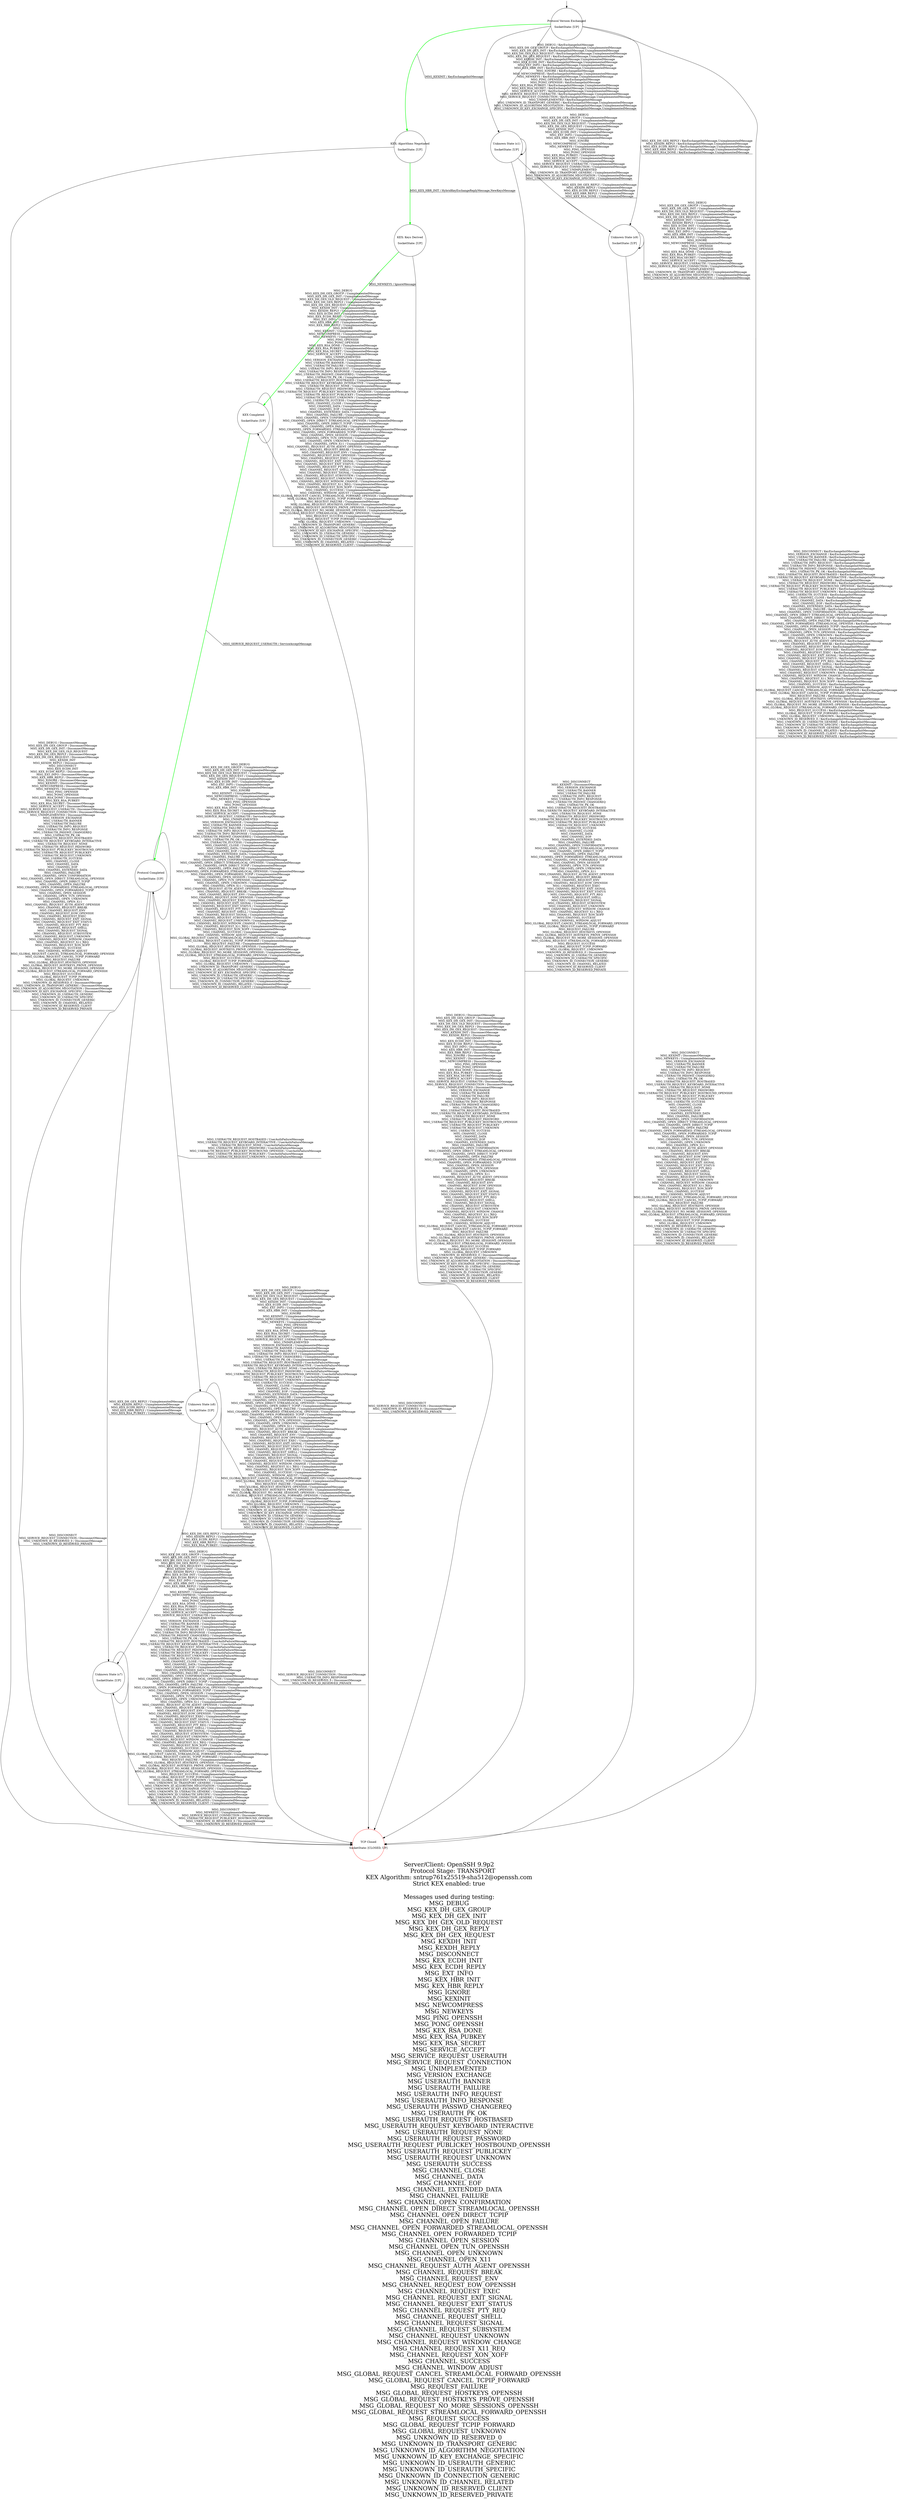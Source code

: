 digraph g {

    labelloc = "b"
    label = "Server/Client: OpenSSH 9.9p2
    Protocol Stage: TRANSPORT
KEX Algorithm: sntrup761x25519-sha512@openssh.com
Strict KEX enabled: true

 Messages used during testing: 
MSG_DEBUG
MSG_KEX_DH_GEX_GROUP
MSG_KEX_DH_GEX_INIT
MSG_KEX_DH_GEX_OLD_REQUEST
MSG_KEX_DH_GEX_REPLY
MSG_KEX_DH_GEX_REQUEST
MSG_KEXDH_INIT
MSG_KEXDH_REPLY
MSG_DISCONNECT
MSG_KEX_ECDH_INIT
MSG_KEX_ECDH_REPLY
MSG_EXT_INFO
MSG_KEX_HBR_INIT
MSG_KEX_HBR_REPLY
MSG_IGNORE
MSG_KEXINIT
MSG_NEWCOMPRESS
MSG_NEWKEYS
MSG_PING_OPENSSH
MSG_PONG_OPENSSH
MSG_KEX_RSA_DONE
MSG_KEX_RSA_PUBKEY
MSG_KEX_RSA_SECRET
MSG_SERVICE_ACCEPT
MSG_SERVICE_REQUEST_USERAUTH
MSG_SERVICE_REQUEST_CONNECTION
MSG_UNIMPLEMENTED
MSG_VERSION_EXCHANGE
MSG_USERAUTH_BANNER
MSG_USERAUTH_FAILURE
MSG_USERAUTH_INFO_REQUEST
MSG_USERAUTH_INFO_RESPONSE
MSG_USERAUTH_PASSWD_CHANGEREQ
MSG_USERAUTH_PK_OK
MSG_USERAUTH_REQUEST_HOSTBASED
MSG_USERAUTH_REQUEST_KEYBOARD_INTERACTIVE
MSG_USERAUTH_REQUEST_NONE
MSG_USERAUTH_REQUEST_PASSWORD
MSG_USERAUTH_REQUEST_PUBLICKEY_HOSTBOUND_OPENSSH
MSG_USERAUTH_REQUEST_PUBLICKEY
MSG_USERAUTH_REQUEST_UNKNOWN
MSG_USERAUTH_SUCCESS
MSG_CHANNEL_CLOSE
MSG_CHANNEL_DATA
MSG_CHANNEL_EOF
MSG_CHANNEL_EXTENDED_DATA
MSG_CHANNEL_FAILURE
MSG_CHANNEL_OPEN_CONFIRMATION
MSG_CHANNEL_OPEN_DIRECT_STREAMLOCAL_OPENSSH
MSG_CHANNEL_OPEN_DIRECT_TCPIP
MSG_CHANNEL_OPEN_FAILURE
MSG_CHANNEL_OPEN_FORWARDED_STREAMLOCAL_OPENSSH
MSG_CHANNEL_OPEN_FORWARDED_TCPIP
MSG_CHANNEL_OPEN_SESSION
MSG_CHANNEL_OPEN_TUN_OPENSSH
MSG_CHANNEL_OPEN_UNKNOWN
MSG_CHANNEL_OPEN_X11
MSG_CHANNEL_REQUEST_AUTH_AGENT_OPENSSH
MSG_CHANNEL_REQUEST_BREAK
MSG_CHANNEL_REQUEST_ENV
MSG_CHANNEL_REQUEST_EOW_OPENSSH
MSG_CHANNEL_REQUEST_EXEC
MSG_CHANNEL_REQUEST_EXIT_SIGNAL
MSG_CHANNEL_REQUEST_EXIT_STATUS
MSG_CHANNEL_REQUEST_PTY_REQ
MSG_CHANNEL_REQUEST_SHELL
MSG_CHANNEL_REQUEST_SIGNAL
MSG_CHANNEL_REQUEST_SUBSYSTEM
MSG_CHANNEL_REQUEST_UNKNOWN
MSG_CHANNEL_REQUEST_WINDOW_CHANGE
MSG_CHANNEL_REQUEST_X11_REQ
MSG_CHANNEL_REQUEST_XON_XOFF
MSG_CHANNEL_SUCCESS
MSG_CHANNEL_WINDOW_ADJUST
MSG_GLOBAL_REQUEST_CANCEL_STREAMLOCAL_FORWARD_OPENSSH
MSG_GLOBAL_REQUEST_CANCEL_TCPIP_FORWARD
MSG_REQUEST_FAILURE
MSG_GLOBAL_REQUEST_HOSTKEYS_OPENSSH
MSG_GLOBAL_REQUEST_HOSTKEYS_PROVE_OPENSSH
MSG_GLOBAL_REQUEST_NO_MORE_SESSIONS_OPENSSH
MSG_GLOBAL_REQUEST_STREAMLOCAL_FORWARD_OPENSSH
MSG_REQUEST_SUCCESS
MSG_GLOBAL_REQUEST_TCPIP_FORWARD
MSG_GLOBAL_REQUEST_UNKNOWN
MSG_UNKNOWN_ID_RESERVED_0
MSG_UNKNOWN_ID_TRANSPORT_GENERIC
MSG_UNKNOWN_ID_ALGORITHM_NEGOTIATION
MSG_UNKNOWN_ID_KEY_EXCHANGE_SPECIFIC
MSG_UNKNOWN_ID_USERAUTH_GENERIC
MSG_UNKNOWN_ID_USERAUTH_SPECIFIC
MSG_UNKNOWN_ID_CONNECTION_GENERIC
MSG_UNKNOWN_ID_CHANNEL_RELATED
MSG_UNKNOWN_ID_RESERVED_CLIENT
MSG_UNKNOWN_ID_RESERVED_PRIVATE
"
    fontsize = 30
    edge[decorate="true"]

	s0 [shape="circle" width="2.3" label="Protocol Version Exchanged

SocketState: [UP]" fixedsize="true" height="2.3"];
	s1 [shape="circle" width="2.3" label="Unknown State (s1)

SocketState: [UP]" fixedsize="true" height="2.3"];
	s2 [shape="circle" width="2.3" label="KEX: Algorithms Negotiated

SocketState: [UP]" fixedsize="true" height="2.3"];
	s3 [shape="circle" color="RED" width="2.3" label="TCP Closed

SocketState: [CLOSED, UP]" fixedsize="true" height="2.3"];
	s4 [shape="circle" width="2.3" label="KEX: Keys Derived

SocketState: [UP]" fixedsize="true" height="2.3"];
	s5 [shape="circle" width="2.3" label="KEX Completed

SocketState: [UP]" fixedsize="true" height="2.3"];
	s6 [shape="circle" width="2.3" label="Protocol Completed

SocketState: [UP]" fixedsize="true" height="2.3"];
	s7 [shape="circle" width="2.3" label="Unknown State (s7)

SocketState: [UP]" fixedsize="true" height="2.3"];
	s8 [shape="circle" width="2.3" label="Unknown State (s8)

SocketState: [UP]" fixedsize="true" height="2.3"];
	s9 [shape="circle" width="2.3" label="Unknown State (s9)

SocketState: [UP]" fixedsize="true" height="2.3"];
	s0 -> s1 [label="MSG_DEBUG / KeyExchangeInitMessage
MSG_KEX_DH_GEX_GROUP / KeyExchangeInitMessage,UnimplementedMessage
MSG_KEX_DH_GEX_INIT / KeyExchangeInitMessage,UnimplementedMessage
MSG_KEX_DH_GEX_OLD_REQUEST / KeyExchangeInitMessage,UnimplementedMessage
MSG_KEX_DH_GEX_REQUEST / KeyExchangeInitMessage,UnimplementedMessage
MSG_KEXDH_INIT / KeyExchangeInitMessage,UnimplementedMessage
MSG_KEX_ECDH_INIT / KeyExchangeInitMessage,UnimplementedMessage
MSG_EXT_INFO / KeyExchangeInitMessage,UnimplementedMessage
MSG_KEX_HBR_INIT / KeyExchangeInitMessage,UnimplementedMessage
MSG_IGNORE / KeyExchangeInitMessage
MSG_NEWCOMPRESS / KeyExchangeInitMessage,UnimplementedMessage
MSG_NEWKEYS / KeyExchangeInitMessage,UnimplementedMessage
MSG_PING_OPENSSH / KeyExchangeInitMessage
MSG_PONG_OPENSSH / KeyExchangeInitMessage
MSG_KEX_RSA_PUBKEY / KeyExchangeInitMessage,UnimplementedMessage
MSG_KEX_RSA_SECRET / KeyExchangeInitMessage,UnimplementedMessage
MSG_SERVICE_ACCEPT / KeyExchangeInitMessage,UnimplementedMessage
MSG_SERVICE_REQUEST_USERAUTH / KeyExchangeInitMessage,UnimplementedMessage
MSG_SERVICE_REQUEST_CONNECTION / KeyExchangeInitMessage,UnimplementedMessage
MSG_UNIMPLEMENTED / KeyExchangeInitMessage
MSG_UNKNOWN_ID_TRANSPORT_GENERIC / KeyExchangeInitMessage,UnimplementedMessage
MSG_UNKNOWN_ID_ALGORITHM_NEGOTIATION / KeyExchangeInitMessage,UnimplementedMessage
MSG_UNKNOWN_ID_KEY_EXCHANGE_SPECIFIC / KeyExchangeInitMessage,UnimplementedMessage"];
	s0 -> s9 [label="MSG_KEX_DH_GEX_REPLY / KeyExchangeInitMessage,UnimplementedMessage
MSG_KEXDH_REPLY / KeyExchangeInitMessage,UnimplementedMessage
MSG_KEX_ECDH_REPLY / KeyExchangeInitMessage,UnimplementedMessage
MSG_KEX_HBR_REPLY / KeyExchangeInitMessage,UnimplementedMessage
MSG_KEX_RSA_DONE / KeyExchangeInitMessage,UnimplementedMessage"];
	s0 -> s3 [label="MSG_DISCONNECT / KeyExchangeInitMessage
MSG_VERSION_EXCHANGE / KeyExchangeInitMessage
MSG_USERAUTH_BANNER / KeyExchangeInitMessage
MSG_USERAUTH_FAILURE / KeyExchangeInitMessage
MSG_USERAUTH_INFO_REQUEST / KeyExchangeInitMessage
MSG_USERAUTH_INFO_RESPONSE / KeyExchangeInitMessage
MSG_USERAUTH_PASSWD_CHANGEREQ / KeyExchangeInitMessage
MSG_USERAUTH_PK_OK / KeyExchangeInitMessage
MSG_USERAUTH_REQUEST_HOSTBASED / KeyExchangeInitMessage
MSG_USERAUTH_REQUEST_KEYBOARD_INTERACTIVE / KeyExchangeInitMessage
MSG_USERAUTH_REQUEST_NONE / KeyExchangeInitMessage
MSG_USERAUTH_REQUEST_PASSWORD / KeyExchangeInitMessage
MSG_USERAUTH_REQUEST_PUBLICKEY_HOSTBOUND_OPENSSH / KeyExchangeInitMessage
MSG_USERAUTH_REQUEST_PUBLICKEY / KeyExchangeInitMessage
MSG_USERAUTH_REQUEST_UNKNOWN / KeyExchangeInitMessage
MSG_USERAUTH_SUCCESS / KeyExchangeInitMessage
MSG_CHANNEL_CLOSE / KeyExchangeInitMessage
MSG_CHANNEL_DATA / KeyExchangeInitMessage
MSG_CHANNEL_EOF / KeyExchangeInitMessage
MSG_CHANNEL_EXTENDED_DATA / KeyExchangeInitMessage
MSG_CHANNEL_FAILURE / KeyExchangeInitMessage
MSG_CHANNEL_OPEN_CONFIRMATION / KeyExchangeInitMessage
MSG_CHANNEL_OPEN_DIRECT_STREAMLOCAL_OPENSSH / KeyExchangeInitMessage
MSG_CHANNEL_OPEN_DIRECT_TCPIP / KeyExchangeInitMessage
MSG_CHANNEL_OPEN_FAILURE / KeyExchangeInitMessage
MSG_CHANNEL_OPEN_FORWARDED_STREAMLOCAL_OPENSSH / KeyExchangeInitMessage
MSG_CHANNEL_OPEN_FORWARDED_TCPIP / KeyExchangeInitMessage
MSG_CHANNEL_OPEN_SESSION / KeyExchangeInitMessage
MSG_CHANNEL_OPEN_TUN_OPENSSH / KeyExchangeInitMessage
MSG_CHANNEL_OPEN_UNKNOWN / KeyExchangeInitMessage
MSG_CHANNEL_OPEN_X11 / KeyExchangeInitMessage
MSG_CHANNEL_REQUEST_AUTH_AGENT_OPENSSH / KeyExchangeInitMessage
MSG_CHANNEL_REQUEST_BREAK / KeyExchangeInitMessage
MSG_CHANNEL_REQUEST_ENV / KeyExchangeInitMessage
MSG_CHANNEL_REQUEST_EOW_OPENSSH / KeyExchangeInitMessage
MSG_CHANNEL_REQUEST_EXEC / KeyExchangeInitMessage
MSG_CHANNEL_REQUEST_EXIT_SIGNAL / KeyExchangeInitMessage
MSG_CHANNEL_REQUEST_EXIT_STATUS / KeyExchangeInitMessage
MSG_CHANNEL_REQUEST_PTY_REQ / KeyExchangeInitMessage
MSG_CHANNEL_REQUEST_SHELL / KeyExchangeInitMessage
MSG_CHANNEL_REQUEST_SIGNAL / KeyExchangeInitMessage
MSG_CHANNEL_REQUEST_SUBSYSTEM / KeyExchangeInitMessage
MSG_CHANNEL_REQUEST_UNKNOWN / KeyExchangeInitMessage
MSG_CHANNEL_REQUEST_WINDOW_CHANGE / KeyExchangeInitMessage
MSG_CHANNEL_REQUEST_X11_REQ / KeyExchangeInitMessage
MSG_CHANNEL_REQUEST_XON_XOFF / KeyExchangeInitMessage
MSG_CHANNEL_SUCCESS / KeyExchangeInitMessage
MSG_CHANNEL_WINDOW_ADJUST / KeyExchangeInitMessage
MSG_GLOBAL_REQUEST_CANCEL_STREAMLOCAL_FORWARD_OPENSSH / KeyExchangeInitMessage
MSG_GLOBAL_REQUEST_CANCEL_TCPIP_FORWARD / KeyExchangeInitMessage
MSG_REQUEST_FAILURE / KeyExchangeInitMessage
MSG_GLOBAL_REQUEST_HOSTKEYS_OPENSSH / KeyExchangeInitMessage
MSG_GLOBAL_REQUEST_HOSTKEYS_PROVE_OPENSSH / KeyExchangeInitMessage
MSG_GLOBAL_REQUEST_NO_MORE_SESSIONS_OPENSSH / KeyExchangeInitMessage
MSG_GLOBAL_REQUEST_STREAMLOCAL_FORWARD_OPENSSH / KeyExchangeInitMessage
MSG_REQUEST_SUCCESS / KeyExchangeInitMessage
MSG_GLOBAL_REQUEST_TCPIP_FORWARD / KeyExchangeInitMessage
MSG_GLOBAL_REQUEST_UNKNOWN / KeyExchangeInitMessage
MSG_UNKNOWN_ID_RESERVED_0 / KeyExchangeInitMessage,DisconnectMessage
MSG_UNKNOWN_ID_USERAUTH_GENERIC / KeyExchangeInitMessage
MSG_UNKNOWN_ID_USERAUTH_SPECIFIC / KeyExchangeInitMessage
MSG_UNKNOWN_ID_CONNECTION_GENERIC / KeyExchangeInitMessage
MSG_UNKNOWN_ID_CHANNEL_RELATED / KeyExchangeInitMessage
MSG_UNKNOWN_ID_RESERVED_CLIENT / KeyExchangeInitMessage
MSG_UNKNOWN_ID_RESERVED_PRIVATE / KeyExchangeInitMessage"];
	s0 -> s2 [color="GREEN" style="bold" label="MSG_KEXINIT / KeyExchangeInitMessage"];
	s1 -> s1 [label="MSG_DEBUG
MSG_KEX_DH_GEX_GROUP / UnimplementedMessage
MSG_KEX_DH_GEX_INIT / UnimplementedMessage
MSG_KEX_DH_GEX_OLD_REQUEST / UnimplementedMessage
MSG_KEX_DH_GEX_REQUEST / UnimplementedMessage
MSG_KEXDH_INIT / UnimplementedMessage
MSG_KEX_ECDH_INIT / UnimplementedMessage
MSG_EXT_INFO / UnimplementedMessage
MSG_KEX_HBR_INIT / UnimplementedMessage
MSG_IGNORE
MSG_NEWCOMPRESS / UnimplementedMessage
MSG_NEWKEYS / UnimplementedMessage
MSG_PING_OPENSSH
MSG_PONG_OPENSSH
MSG_KEX_RSA_PUBKEY / UnimplementedMessage
MSG_KEX_RSA_SECRET / UnimplementedMessage
MSG_SERVICE_ACCEPT / UnimplementedMessage
MSG_SERVICE_REQUEST_USERAUTH / UnimplementedMessage
MSG_SERVICE_REQUEST_CONNECTION / UnimplementedMessage
MSG_UNIMPLEMENTED
MSG_UNKNOWN_ID_TRANSPORT_GENERIC / UnimplementedMessage
MSG_UNKNOWN_ID_ALGORITHM_NEGOTIATION / UnimplementedMessage
MSG_UNKNOWN_ID_KEY_EXCHANGE_SPECIFIC / UnimplementedMessage"];
	s1 -> s9 [label="MSG_KEX_DH_GEX_REPLY / UnimplementedMessage
MSG_KEXDH_REPLY / UnimplementedMessage
MSG_KEX_ECDH_REPLY / UnimplementedMessage
MSG_KEX_HBR_REPLY / UnimplementedMessage
MSG_KEX_RSA_DONE / UnimplementedMessage"];
	s1 -> s3 [label="MSG_DISCONNECT
MSG_KEXINIT / DisconnectMessage
MSG_VERSION_EXCHANGE
MSG_USERAUTH_BANNER
MSG_USERAUTH_FAILURE
MSG_USERAUTH_INFO_REQUEST
MSG_USERAUTH_INFO_RESPONSE
MSG_USERAUTH_PASSWD_CHANGEREQ
MSG_USERAUTH_PK_OK
MSG_USERAUTH_REQUEST_HOSTBASED
MSG_USERAUTH_REQUEST_KEYBOARD_INTERACTIVE
MSG_USERAUTH_REQUEST_NONE
MSG_USERAUTH_REQUEST_PASSWORD
MSG_USERAUTH_REQUEST_PUBLICKEY_HOSTBOUND_OPENSSH
MSG_USERAUTH_REQUEST_PUBLICKEY
MSG_USERAUTH_REQUEST_UNKNOWN
MSG_USERAUTH_SUCCESS
MSG_CHANNEL_CLOSE
MSG_CHANNEL_DATA
MSG_CHANNEL_EOF
MSG_CHANNEL_EXTENDED_DATA
MSG_CHANNEL_FAILURE
MSG_CHANNEL_OPEN_CONFIRMATION
MSG_CHANNEL_OPEN_DIRECT_STREAMLOCAL_OPENSSH
MSG_CHANNEL_OPEN_DIRECT_TCPIP
MSG_CHANNEL_OPEN_FAILURE
MSG_CHANNEL_OPEN_FORWARDED_STREAMLOCAL_OPENSSH
MSG_CHANNEL_OPEN_FORWARDED_TCPIP
MSG_CHANNEL_OPEN_SESSION
MSG_CHANNEL_OPEN_TUN_OPENSSH
MSG_CHANNEL_OPEN_UNKNOWN
MSG_CHANNEL_OPEN_X11
MSG_CHANNEL_REQUEST_AUTH_AGENT_OPENSSH
MSG_CHANNEL_REQUEST_BREAK
MSG_CHANNEL_REQUEST_ENV
MSG_CHANNEL_REQUEST_EOW_OPENSSH
MSG_CHANNEL_REQUEST_EXEC
MSG_CHANNEL_REQUEST_EXIT_SIGNAL
MSG_CHANNEL_REQUEST_EXIT_STATUS
MSG_CHANNEL_REQUEST_PTY_REQ
MSG_CHANNEL_REQUEST_SHELL
MSG_CHANNEL_REQUEST_SIGNAL
MSG_CHANNEL_REQUEST_SUBSYSTEM
MSG_CHANNEL_REQUEST_UNKNOWN
MSG_CHANNEL_REQUEST_WINDOW_CHANGE
MSG_CHANNEL_REQUEST_X11_REQ
MSG_CHANNEL_REQUEST_XON_XOFF
MSG_CHANNEL_SUCCESS
MSG_CHANNEL_WINDOW_ADJUST
MSG_GLOBAL_REQUEST_CANCEL_STREAMLOCAL_FORWARD_OPENSSH
MSG_GLOBAL_REQUEST_CANCEL_TCPIP_FORWARD
MSG_REQUEST_FAILURE
MSG_GLOBAL_REQUEST_HOSTKEYS_OPENSSH
MSG_GLOBAL_REQUEST_HOSTKEYS_PROVE_OPENSSH
MSG_GLOBAL_REQUEST_NO_MORE_SESSIONS_OPENSSH
MSG_GLOBAL_REQUEST_STREAMLOCAL_FORWARD_OPENSSH
MSG_REQUEST_SUCCESS
MSG_GLOBAL_REQUEST_TCPIP_FORWARD
MSG_GLOBAL_REQUEST_UNKNOWN
MSG_UNKNOWN_ID_RESERVED_0 / DisconnectMessage
MSG_UNKNOWN_ID_USERAUTH_GENERIC
MSG_UNKNOWN_ID_USERAUTH_SPECIFIC
MSG_UNKNOWN_ID_CONNECTION_GENERIC
MSG_UNKNOWN_ID_CHANNEL_RELATED
MSG_UNKNOWN_ID_RESERVED_CLIENT
MSG_UNKNOWN_ID_RESERVED_PRIVATE"];
	s2 -> s3 [label="MSG_DEBUG / DisconnectMessage
MSG_KEX_DH_GEX_GROUP / DisconnectMessage
MSG_KEX_DH_GEX_INIT / DisconnectMessage
MSG_KEX_DH_GEX_OLD_REQUEST
MSG_KEX_DH_GEX_REPLY / DisconnectMessage
MSG_KEX_DH_GEX_REQUEST / DisconnectMessage
MSG_KEXDH_INIT
MSG_KEXDH_REPLY / DisconnectMessage
MSG_DISCONNECT
MSG_KEX_ECDH_INIT
MSG_KEX_ECDH_REPLY / DisconnectMessage
MSG_EXT_INFO / DisconnectMessage
MSG_KEX_HBR_REPLY / DisconnectMessage
MSG_IGNORE / DisconnectMessage
MSG_KEXINIT / DisconnectMessage
MSG_NEWCOMPRESS / DisconnectMessage
MSG_NEWKEYS / DisconnectMessage
MSG_PING_OPENSSH
MSG_PONG_OPENSSH
MSG_KEX_RSA_DONE / DisconnectMessage
MSG_KEX_RSA_PUBKEY
MSG_KEX_RSA_SECRET / DisconnectMessage
MSG_SERVICE_ACCEPT / DisconnectMessage
MSG_SERVICE_REQUEST_USERAUTH / DisconnectMessage
MSG_SERVICE_REQUEST_CONNECTION / DisconnectMessage
MSG_UNIMPLEMENTED / DisconnectMessage
MSG_VERSION_EXCHANGE
MSG_USERAUTH_BANNER
MSG_USERAUTH_FAILURE
MSG_USERAUTH_INFO_REQUEST
MSG_USERAUTH_INFO_RESPONSE
MSG_USERAUTH_PASSWD_CHANGEREQ
MSG_USERAUTH_PK_OK
MSG_USERAUTH_REQUEST_HOSTBASED
MSG_USERAUTH_REQUEST_KEYBOARD_INTERACTIVE
MSG_USERAUTH_REQUEST_NONE
MSG_USERAUTH_REQUEST_PASSWORD
MSG_USERAUTH_REQUEST_PUBLICKEY_HOSTBOUND_OPENSSH
MSG_USERAUTH_REQUEST_PUBLICKEY
MSG_USERAUTH_REQUEST_UNKNOWN
MSG_USERAUTH_SUCCESS
MSG_CHANNEL_CLOSE
MSG_CHANNEL_DATA
MSG_CHANNEL_EOF
MSG_CHANNEL_EXTENDED_DATA
MSG_CHANNEL_FAILURE
MSG_CHANNEL_OPEN_CONFIRMATION
MSG_CHANNEL_OPEN_DIRECT_STREAMLOCAL_OPENSSH
MSG_CHANNEL_OPEN_DIRECT_TCPIP
MSG_CHANNEL_OPEN_FAILURE
MSG_CHANNEL_OPEN_FORWARDED_STREAMLOCAL_OPENSSH
MSG_CHANNEL_OPEN_FORWARDED_TCPIP
MSG_CHANNEL_OPEN_SESSION
MSG_CHANNEL_OPEN_TUN_OPENSSH
MSG_CHANNEL_OPEN_UNKNOWN
MSG_CHANNEL_OPEN_X11
MSG_CHANNEL_REQUEST_AUTH_AGENT_OPENSSH
MSG_CHANNEL_REQUEST_BREAK
MSG_CHANNEL_REQUEST_ENV
MSG_CHANNEL_REQUEST_EOW_OPENSSH
MSG_CHANNEL_REQUEST_EXEC
MSG_CHANNEL_REQUEST_EXIT_SIGNAL
MSG_CHANNEL_REQUEST_EXIT_STATUS
MSG_CHANNEL_REQUEST_PTY_REQ
MSG_CHANNEL_REQUEST_SHELL
MSG_CHANNEL_REQUEST_SIGNAL
MSG_CHANNEL_REQUEST_SUBSYSTEM
MSG_CHANNEL_REQUEST_UNKNOWN
MSG_CHANNEL_REQUEST_WINDOW_CHANGE
MSG_CHANNEL_REQUEST_X11_REQ
MSG_CHANNEL_REQUEST_XON_XOFF
MSG_CHANNEL_SUCCESS
MSG_CHANNEL_WINDOW_ADJUST
MSG_GLOBAL_REQUEST_CANCEL_STREAMLOCAL_FORWARD_OPENSSH
MSG_GLOBAL_REQUEST_CANCEL_TCPIP_FORWARD
MSG_REQUEST_FAILURE
MSG_GLOBAL_REQUEST_HOSTKEYS_OPENSSH
MSG_GLOBAL_REQUEST_HOSTKEYS_PROVE_OPENSSH
MSG_GLOBAL_REQUEST_NO_MORE_SESSIONS_OPENSSH
MSG_GLOBAL_REQUEST_STREAMLOCAL_FORWARD_OPENSSH
MSG_REQUEST_SUCCESS
MSG_GLOBAL_REQUEST_TCPIP_FORWARD
MSG_GLOBAL_REQUEST_UNKNOWN
MSG_UNKNOWN_ID_RESERVED_0 / DisconnectMessage
MSG_UNKNOWN_ID_TRANSPORT_GENERIC / DisconnectMessage
MSG_UNKNOWN_ID_ALGORITHM_NEGOTIATION / DisconnectMessage
MSG_UNKNOWN_ID_KEY_EXCHANGE_SPECIFIC / DisconnectMessage
MSG_UNKNOWN_ID_USERAUTH_GENERIC
MSG_UNKNOWN_ID_USERAUTH_SPECIFIC
MSG_UNKNOWN_ID_CONNECTION_GENERIC
MSG_UNKNOWN_ID_CHANNEL_RELATED
MSG_UNKNOWN_ID_RESERVED_CLIENT
MSG_UNKNOWN_ID_RESERVED_PRIVATE"];
	s2 -> s4 [color="GREEN" style="bold" label="MSG_KEX_HBR_INIT / HybridKeyExchangeReplyMessage,NewKeysMessage"];
	s4 -> s3 [label="MSG_DEBUG / DisconnectMessage
MSG_KEX_DH_GEX_GROUP / DisconnectMessage
MSG_KEX_DH_GEX_INIT / DisconnectMessage
MSG_KEX_DH_GEX_OLD_REQUEST / DisconnectMessage
MSG_KEX_DH_GEX_REPLY / DisconnectMessage
MSG_KEX_DH_GEX_REQUEST / DisconnectMessage
MSG_KEXDH_INIT / DisconnectMessage
MSG_KEXDH_REPLY / DisconnectMessage
MSG_DISCONNECT
MSG_KEX_ECDH_INIT / DisconnectMessage
MSG_KEX_ECDH_REPLY / DisconnectMessage
MSG_EXT_INFO / DisconnectMessage
MSG_KEX_HBR_INIT / DisconnectMessage
MSG_KEX_HBR_REPLY / DisconnectMessage
MSG_IGNORE / DisconnectMessage
MSG_KEXINIT / DisconnectMessage
MSG_NEWCOMPRESS / DisconnectMessage
MSG_PING_OPENSSH
MSG_PONG_OPENSSH
MSG_KEX_RSA_DONE / DisconnectMessage
MSG_KEX_RSA_PUBKEY / DisconnectMessage
MSG_KEX_RSA_SECRET / DisconnectMessage
MSG_SERVICE_ACCEPT / DisconnectMessage
MSG_SERVICE_REQUEST_USERAUTH / DisconnectMessage
MSG_SERVICE_REQUEST_CONNECTION / DisconnectMessage
MSG_UNIMPLEMENTED / DisconnectMessage
MSG_VERSION_EXCHANGE
MSG_USERAUTH_BANNER
MSG_USERAUTH_FAILURE
MSG_USERAUTH_INFO_REQUEST
MSG_USERAUTH_INFO_RESPONSE
MSG_USERAUTH_PASSWD_CHANGEREQ
MSG_USERAUTH_PK_OK
MSG_USERAUTH_REQUEST_HOSTBASED
MSG_USERAUTH_REQUEST_KEYBOARD_INTERACTIVE
MSG_USERAUTH_REQUEST_NONE
MSG_USERAUTH_REQUEST_PASSWORD
MSG_USERAUTH_REQUEST_PUBLICKEY_HOSTBOUND_OPENSSH
MSG_USERAUTH_REQUEST_PUBLICKEY
MSG_USERAUTH_REQUEST_UNKNOWN
MSG_USERAUTH_SUCCESS
MSG_CHANNEL_CLOSE
MSG_CHANNEL_DATA
MSG_CHANNEL_EOF
MSG_CHANNEL_EXTENDED_DATA
MSG_CHANNEL_FAILURE
MSG_CHANNEL_OPEN_CONFIRMATION
MSG_CHANNEL_OPEN_DIRECT_STREAMLOCAL_OPENSSH
MSG_CHANNEL_OPEN_DIRECT_TCPIP
MSG_CHANNEL_OPEN_FAILURE
MSG_CHANNEL_OPEN_FORWARDED_STREAMLOCAL_OPENSSH
MSG_CHANNEL_OPEN_FORWARDED_TCPIP
MSG_CHANNEL_OPEN_SESSION
MSG_CHANNEL_OPEN_TUN_OPENSSH
MSG_CHANNEL_OPEN_UNKNOWN
MSG_CHANNEL_OPEN_X11
MSG_CHANNEL_REQUEST_AUTH_AGENT_OPENSSH
MSG_CHANNEL_REQUEST_BREAK
MSG_CHANNEL_REQUEST_ENV
MSG_CHANNEL_REQUEST_EOW_OPENSSH
MSG_CHANNEL_REQUEST_EXEC
MSG_CHANNEL_REQUEST_EXIT_SIGNAL
MSG_CHANNEL_REQUEST_EXIT_STATUS
MSG_CHANNEL_REQUEST_PTY_REQ
MSG_CHANNEL_REQUEST_SHELL
MSG_CHANNEL_REQUEST_SIGNAL
MSG_CHANNEL_REQUEST_SUBSYSTEM
MSG_CHANNEL_REQUEST_UNKNOWN
MSG_CHANNEL_REQUEST_WINDOW_CHANGE
MSG_CHANNEL_REQUEST_X11_REQ
MSG_CHANNEL_REQUEST_XON_XOFF
MSG_CHANNEL_SUCCESS
MSG_CHANNEL_WINDOW_ADJUST
MSG_GLOBAL_REQUEST_CANCEL_STREAMLOCAL_FORWARD_OPENSSH
MSG_GLOBAL_REQUEST_CANCEL_TCPIP_FORWARD
MSG_REQUEST_FAILURE
MSG_GLOBAL_REQUEST_HOSTKEYS_OPENSSH
MSG_GLOBAL_REQUEST_HOSTKEYS_PROVE_OPENSSH
MSG_GLOBAL_REQUEST_NO_MORE_SESSIONS_OPENSSH
MSG_GLOBAL_REQUEST_STREAMLOCAL_FORWARD_OPENSSH
MSG_REQUEST_SUCCESS
MSG_GLOBAL_REQUEST_TCPIP_FORWARD
MSG_GLOBAL_REQUEST_UNKNOWN
MSG_UNKNOWN_ID_RESERVED_0 / DisconnectMessage
MSG_UNKNOWN_ID_TRANSPORT_GENERIC / DisconnectMessage
MSG_UNKNOWN_ID_ALGORITHM_NEGOTIATION / DisconnectMessage
MSG_UNKNOWN_ID_KEY_EXCHANGE_SPECIFIC / DisconnectMessage
MSG_UNKNOWN_ID_USERAUTH_GENERIC
MSG_UNKNOWN_ID_USERAUTH_SPECIFIC
MSG_UNKNOWN_ID_CONNECTION_GENERIC
MSG_UNKNOWN_ID_CHANNEL_RELATED
MSG_UNKNOWN_ID_RESERVED_CLIENT
MSG_UNKNOWN_ID_RESERVED_PRIVATE"];
	s4 -> s5 [color="GREEN" style="bold" label="MSG_NEWKEYS / IgnoreMessage"];
	s5 -> s5 [label="MSG_DEBUG
MSG_KEX_DH_GEX_GROUP / UnimplementedMessage
MSG_KEX_DH_GEX_INIT / UnimplementedMessage
MSG_KEX_DH_GEX_OLD_REQUEST / UnimplementedMessage
MSG_KEX_DH_GEX_REPLY / UnimplementedMessage
MSG_KEX_DH_GEX_REQUEST / UnimplementedMessage
MSG_KEXDH_INIT / UnimplementedMessage
MSG_KEXDH_REPLY / UnimplementedMessage
MSG_KEX_ECDH_INIT / UnimplementedMessage
MSG_KEX_ECDH_REPLY / UnimplementedMessage
MSG_EXT_INFO / UnimplementedMessage
MSG_KEX_HBR_INIT / UnimplementedMessage
MSG_KEX_HBR_REPLY / UnimplementedMessage
MSG_IGNORE
MSG_KEXINIT / UnimplementedMessage
MSG_NEWCOMPRESS / UnimplementedMessage
MSG_NEWKEYS / UnimplementedMessage
MSG_PING_OPENSSH
MSG_PONG_OPENSSH
MSG_KEX_RSA_DONE / UnimplementedMessage
MSG_KEX_RSA_PUBKEY / UnimplementedMessage
MSG_KEX_RSA_SECRET / UnimplementedMessage
MSG_SERVICE_ACCEPT / UnimplementedMessage
MSG_UNIMPLEMENTED
MSG_VERSION_EXCHANGE / UnimplementedMessage
MSG_USERAUTH_BANNER / UnimplementedMessage
MSG_USERAUTH_FAILURE / UnimplementedMessage
MSG_USERAUTH_INFO_REQUEST / UnimplementedMessage
MSG_USERAUTH_INFO_RESPONSE / UnimplementedMessage
MSG_USERAUTH_PASSWD_CHANGEREQ / UnimplementedMessage
MSG_USERAUTH_PK_OK / UnimplementedMessage
MSG_USERAUTH_REQUEST_HOSTBASED / UnimplementedMessage
MSG_USERAUTH_REQUEST_KEYBOARD_INTERACTIVE / UnimplementedMessage
MSG_USERAUTH_REQUEST_NONE / UnimplementedMessage
MSG_USERAUTH_REQUEST_PASSWORD / UnimplementedMessage
MSG_USERAUTH_REQUEST_PUBLICKEY_HOSTBOUND_OPENSSH / UnimplementedMessage
MSG_USERAUTH_REQUEST_PUBLICKEY / UnimplementedMessage
MSG_USERAUTH_REQUEST_UNKNOWN / UnimplementedMessage
MSG_USERAUTH_SUCCESS / UnimplementedMessage
MSG_CHANNEL_CLOSE / UnimplementedMessage
MSG_CHANNEL_DATA / UnimplementedMessage
MSG_CHANNEL_EOF / UnimplementedMessage
MSG_CHANNEL_EXTENDED_DATA / UnimplementedMessage
MSG_CHANNEL_FAILURE / UnimplementedMessage
MSG_CHANNEL_OPEN_CONFIRMATION / UnimplementedMessage
MSG_CHANNEL_OPEN_DIRECT_STREAMLOCAL_OPENSSH / UnimplementedMessage
MSG_CHANNEL_OPEN_DIRECT_TCPIP / UnimplementedMessage
MSG_CHANNEL_OPEN_FAILURE / UnimplementedMessage
MSG_CHANNEL_OPEN_FORWARDED_STREAMLOCAL_OPENSSH / UnimplementedMessage
MSG_CHANNEL_OPEN_FORWARDED_TCPIP / UnimplementedMessage
MSG_CHANNEL_OPEN_SESSION / UnimplementedMessage
MSG_CHANNEL_OPEN_TUN_OPENSSH / UnimplementedMessage
MSG_CHANNEL_OPEN_UNKNOWN / UnimplementedMessage
MSG_CHANNEL_OPEN_X11 / UnimplementedMessage
MSG_CHANNEL_REQUEST_AUTH_AGENT_OPENSSH / UnimplementedMessage
MSG_CHANNEL_REQUEST_BREAK / UnimplementedMessage
MSG_CHANNEL_REQUEST_ENV / UnimplementedMessage
MSG_CHANNEL_REQUEST_EOW_OPENSSH / UnimplementedMessage
MSG_CHANNEL_REQUEST_EXEC / UnimplementedMessage
MSG_CHANNEL_REQUEST_EXIT_SIGNAL / UnimplementedMessage
MSG_CHANNEL_REQUEST_EXIT_STATUS / UnimplementedMessage
MSG_CHANNEL_REQUEST_PTY_REQ / UnimplementedMessage
MSG_CHANNEL_REQUEST_SHELL / UnimplementedMessage
MSG_CHANNEL_REQUEST_SIGNAL / UnimplementedMessage
MSG_CHANNEL_REQUEST_SUBSYSTEM / UnimplementedMessage
MSG_CHANNEL_REQUEST_UNKNOWN / UnimplementedMessage
MSG_CHANNEL_REQUEST_WINDOW_CHANGE / UnimplementedMessage
MSG_CHANNEL_REQUEST_X11_REQ / UnimplementedMessage
MSG_CHANNEL_REQUEST_XON_XOFF / UnimplementedMessage
MSG_CHANNEL_SUCCESS / UnimplementedMessage
MSG_CHANNEL_WINDOW_ADJUST / UnimplementedMessage
MSG_GLOBAL_REQUEST_CANCEL_STREAMLOCAL_FORWARD_OPENSSH / UnimplementedMessage
MSG_GLOBAL_REQUEST_CANCEL_TCPIP_FORWARD / UnimplementedMessage
MSG_REQUEST_FAILURE / UnimplementedMessage
MSG_GLOBAL_REQUEST_HOSTKEYS_OPENSSH / UnimplementedMessage
MSG_GLOBAL_REQUEST_HOSTKEYS_PROVE_OPENSSH / UnimplementedMessage
MSG_GLOBAL_REQUEST_NO_MORE_SESSIONS_OPENSSH / UnimplementedMessage
MSG_GLOBAL_REQUEST_STREAMLOCAL_FORWARD_OPENSSH / UnimplementedMessage
MSG_REQUEST_SUCCESS / UnimplementedMessage
MSG_GLOBAL_REQUEST_TCPIP_FORWARD / UnimplementedMessage
MSG_GLOBAL_REQUEST_UNKNOWN / UnimplementedMessage
MSG_UNKNOWN_ID_TRANSPORT_GENERIC / UnimplementedMessage
MSG_UNKNOWN_ID_ALGORITHM_NEGOTIATION / UnimplementedMessage
MSG_UNKNOWN_ID_KEY_EXCHANGE_SPECIFIC / UnimplementedMessage
MSG_UNKNOWN_ID_USERAUTH_GENERIC / UnimplementedMessage
MSG_UNKNOWN_ID_USERAUTH_SPECIFIC / UnimplementedMessage
MSG_UNKNOWN_ID_CONNECTION_GENERIC / UnimplementedMessage
MSG_UNKNOWN_ID_CHANNEL_RELATED / UnimplementedMessage
MSG_UNKNOWN_ID_RESERVED_CLIENT / UnimplementedMessage"];
	s5 -> s3 [label="MSG_DISCONNECT
MSG_SERVICE_REQUEST_CONNECTION / DisconnectMessage
MSG_UNKNOWN_ID_RESERVED_0 / DisconnectMessage
MSG_UNKNOWN_ID_RESERVED_PRIVATE"];
	s5 -> s6 [color="GREEN" style="bold" label="MSG_SERVICE_REQUEST_USERAUTH / ServiceAcceptMessage"];
	s6 -> s6 [label="MSG_DEBUG
MSG_KEX_DH_GEX_GROUP / UnimplementedMessage
MSG_KEX_DH_GEX_INIT / UnimplementedMessage
MSG_KEX_DH_GEX_OLD_REQUEST / UnimplementedMessage
MSG_KEX_DH_GEX_REQUEST / UnimplementedMessage
MSG_KEXDH_INIT / UnimplementedMessage
MSG_KEX_ECDH_INIT / UnimplementedMessage
MSG_EXT_INFO / UnimplementedMessage
MSG_KEX_HBR_INIT / UnimplementedMessage
MSG_IGNORE
MSG_KEXINIT / UnimplementedMessage
MSG_NEWCOMPRESS / UnimplementedMessage
MSG_NEWKEYS / UnimplementedMessage
MSG_PING_OPENSSH
MSG_PONG_OPENSSH
MSG_KEX_RSA_DONE / UnimplementedMessage
MSG_KEX_RSA_SECRET / UnimplementedMessage
MSG_SERVICE_ACCEPT / UnimplementedMessage
MSG_SERVICE_REQUEST_USERAUTH / ServiceAcceptMessage
MSG_UNIMPLEMENTED
MSG_VERSION_EXCHANGE / UnimplementedMessage
MSG_USERAUTH_BANNER / UnimplementedMessage
MSG_USERAUTH_FAILURE / UnimplementedMessage
MSG_USERAUTH_INFO_REQUEST / UnimplementedMessage
MSG_USERAUTH_INFO_RESPONSE / UnimplementedMessage
MSG_USERAUTH_PASSWD_CHANGEREQ / UnimplementedMessage
MSG_USERAUTH_PK_OK / UnimplementedMessage
MSG_USERAUTH_SUCCESS / UnimplementedMessage
MSG_CHANNEL_CLOSE / UnimplementedMessage
MSG_CHANNEL_DATA / UnimplementedMessage
MSG_CHANNEL_EOF / UnimplementedMessage
MSG_CHANNEL_EXTENDED_DATA / UnimplementedMessage
MSG_CHANNEL_FAILURE / UnimplementedMessage
MSG_CHANNEL_OPEN_CONFIRMATION / UnimplementedMessage
MSG_CHANNEL_OPEN_DIRECT_STREAMLOCAL_OPENSSH / UnimplementedMessage
MSG_CHANNEL_OPEN_DIRECT_TCPIP / UnimplementedMessage
MSG_CHANNEL_OPEN_FAILURE / UnimplementedMessage
MSG_CHANNEL_OPEN_FORWARDED_STREAMLOCAL_OPENSSH / UnimplementedMessage
MSG_CHANNEL_OPEN_FORWARDED_TCPIP / UnimplementedMessage
MSG_CHANNEL_OPEN_SESSION / UnimplementedMessage
MSG_CHANNEL_OPEN_TUN_OPENSSH / UnimplementedMessage
MSG_CHANNEL_OPEN_UNKNOWN / UnimplementedMessage
MSG_CHANNEL_OPEN_X11 / UnimplementedMessage
MSG_CHANNEL_REQUEST_AUTH_AGENT_OPENSSH / UnimplementedMessage
MSG_CHANNEL_REQUEST_BREAK / UnimplementedMessage
MSG_CHANNEL_REQUEST_ENV / UnimplementedMessage
MSG_CHANNEL_REQUEST_EOW_OPENSSH / UnimplementedMessage
MSG_CHANNEL_REQUEST_EXEC / UnimplementedMessage
MSG_CHANNEL_REQUEST_EXIT_SIGNAL / UnimplementedMessage
MSG_CHANNEL_REQUEST_EXIT_STATUS / UnimplementedMessage
MSG_CHANNEL_REQUEST_PTY_REQ / UnimplementedMessage
MSG_CHANNEL_REQUEST_SHELL / UnimplementedMessage
MSG_CHANNEL_REQUEST_SIGNAL / UnimplementedMessage
MSG_CHANNEL_REQUEST_SUBSYSTEM / UnimplementedMessage
MSG_CHANNEL_REQUEST_UNKNOWN / UnimplementedMessage
MSG_CHANNEL_REQUEST_WINDOW_CHANGE / UnimplementedMessage
MSG_CHANNEL_REQUEST_X11_REQ / UnimplementedMessage
MSG_CHANNEL_REQUEST_XON_XOFF / UnimplementedMessage
MSG_CHANNEL_SUCCESS / UnimplementedMessage
MSG_CHANNEL_WINDOW_ADJUST / UnimplementedMessage
MSG_GLOBAL_REQUEST_CANCEL_STREAMLOCAL_FORWARD_OPENSSH / UnimplementedMessage
MSG_GLOBAL_REQUEST_CANCEL_TCPIP_FORWARD / UnimplementedMessage
MSG_REQUEST_FAILURE / UnimplementedMessage
MSG_GLOBAL_REQUEST_HOSTKEYS_OPENSSH / UnimplementedMessage
MSG_GLOBAL_REQUEST_HOSTKEYS_PROVE_OPENSSH / UnimplementedMessage
MSG_GLOBAL_REQUEST_NO_MORE_SESSIONS_OPENSSH / UnimplementedMessage
MSG_GLOBAL_REQUEST_STREAMLOCAL_FORWARD_OPENSSH / UnimplementedMessage
MSG_REQUEST_SUCCESS / UnimplementedMessage
MSG_GLOBAL_REQUEST_TCPIP_FORWARD / UnimplementedMessage
MSG_GLOBAL_REQUEST_UNKNOWN / UnimplementedMessage
MSG_UNKNOWN_ID_TRANSPORT_GENERIC / UnimplementedMessage
MSG_UNKNOWN_ID_ALGORITHM_NEGOTIATION / UnimplementedMessage
MSG_UNKNOWN_ID_KEY_EXCHANGE_SPECIFIC / UnimplementedMessage
MSG_UNKNOWN_ID_USERAUTH_GENERIC / UnimplementedMessage
MSG_UNKNOWN_ID_USERAUTH_SPECIFIC / UnimplementedMessage
MSG_UNKNOWN_ID_CONNECTION_GENERIC / UnimplementedMessage
MSG_UNKNOWN_ID_CHANNEL_RELATED / UnimplementedMessage
MSG_UNKNOWN_ID_RESERVED_CLIENT / UnimplementedMessage"];
	s6 -> s7 [label="MSG_KEX_DH_GEX_REPLY / UnimplementedMessage
MSG_KEXDH_REPLY / UnimplementedMessage
MSG_KEX_ECDH_REPLY / UnimplementedMessage
MSG_KEX_HBR_REPLY / UnimplementedMessage
MSG_KEX_RSA_PUBKEY / UnimplementedMessage"];
	s6 -> s3 [label="MSG_DISCONNECT
MSG_SERVICE_REQUEST_CONNECTION / DisconnectMessage
MSG_UNKNOWN_ID_RESERVED_0 / DisconnectMessage
MSG_UNKNOWN_ID_RESERVED_PRIVATE"];
	s6 -> s8 [label="MSG_USERAUTH_REQUEST_HOSTBASED / UserAuthFailureMessage
MSG_USERAUTH_REQUEST_KEYBOARD_INTERACTIVE / UserAuthFailureMessage
MSG_USERAUTH_REQUEST_NONE / UserAuthFailureMessage
MSG_USERAUTH_REQUEST_PASSWORD / UserAuthFailureMessage
MSG_USERAUTH_REQUEST_PUBLICKEY_HOSTBOUND_OPENSSH / UserAuthFailureMessage
MSG_USERAUTH_REQUEST_PUBLICKEY / UserAuthFailureMessage
MSG_USERAUTH_REQUEST_UNKNOWN / UserAuthFailureMessage"];
	s7 -> s7 [label="MSG_DEBUG
MSG_KEX_DH_GEX_GROUP / UnimplementedMessage
MSG_KEX_DH_GEX_INIT / UnimplementedMessage
MSG_KEX_DH_GEX_OLD_REQUEST / UnimplementedMessage
MSG_KEX_DH_GEX_REPLY / UnimplementedMessage
MSG_KEX_DH_GEX_REQUEST / UnimplementedMessage
MSG_KEXDH_INIT / UnimplementedMessage
MSG_KEXDH_REPLY / UnimplementedMessage
MSG_KEX_ECDH_INIT / UnimplementedMessage
MSG_KEX_ECDH_REPLY / UnimplementedMessage
MSG_EXT_INFO / UnimplementedMessage
MSG_KEX_HBR_INIT / UnimplementedMessage
MSG_KEX_HBR_REPLY / UnimplementedMessage
MSG_IGNORE
MSG_KEXINIT / UnimplementedMessage
MSG_NEWCOMPRESS / UnimplementedMessage
MSG_PING_OPENSSH
MSG_PONG_OPENSSH
MSG_KEX_RSA_DONE / UnimplementedMessage
MSG_KEX_RSA_PUBKEY / UnimplementedMessage
MSG_KEX_RSA_SECRET / UnimplementedMessage
MSG_SERVICE_ACCEPT / UnimplementedMessage
MSG_SERVICE_REQUEST_USERAUTH / ServiceAcceptMessage
MSG_UNIMPLEMENTED
MSG_VERSION_EXCHANGE / UnimplementedMessage
MSG_USERAUTH_BANNER / UnimplementedMessage
MSG_USERAUTH_FAILURE / UnimplementedMessage
MSG_USERAUTH_INFO_REQUEST / UnimplementedMessage
MSG_USERAUTH_INFO_RESPONSE / UnimplementedMessage
MSG_USERAUTH_PASSWD_CHANGEREQ / UnimplementedMessage
MSG_USERAUTH_PK_OK / UnimplementedMessage
MSG_USERAUTH_REQUEST_HOSTBASED / UserAuthFailureMessage
MSG_USERAUTH_REQUEST_KEYBOARD_INTERACTIVE / UserAuthFailureMessage
MSG_USERAUTH_REQUEST_NONE / UserAuthFailureMessage
MSG_USERAUTH_REQUEST_PASSWORD / UserAuthFailureMessage
MSG_USERAUTH_REQUEST_PUBLICKEY / UserAuthFailureMessage
MSG_USERAUTH_REQUEST_UNKNOWN / UserAuthFailureMessage
MSG_USERAUTH_SUCCESS / UnimplementedMessage
MSG_CHANNEL_CLOSE / UnimplementedMessage
MSG_CHANNEL_DATA / UnimplementedMessage
MSG_CHANNEL_EOF / UnimplementedMessage
MSG_CHANNEL_EXTENDED_DATA / UnimplementedMessage
MSG_CHANNEL_FAILURE / UnimplementedMessage
MSG_CHANNEL_OPEN_CONFIRMATION / UnimplementedMessage
MSG_CHANNEL_OPEN_DIRECT_STREAMLOCAL_OPENSSH / UnimplementedMessage
MSG_CHANNEL_OPEN_DIRECT_TCPIP / UnimplementedMessage
MSG_CHANNEL_OPEN_FAILURE / UnimplementedMessage
MSG_CHANNEL_OPEN_FORWARDED_STREAMLOCAL_OPENSSH / UnimplementedMessage
MSG_CHANNEL_OPEN_FORWARDED_TCPIP / UnimplementedMessage
MSG_CHANNEL_OPEN_SESSION / UnimplementedMessage
MSG_CHANNEL_OPEN_TUN_OPENSSH / UnimplementedMessage
MSG_CHANNEL_OPEN_UNKNOWN / UnimplementedMessage
MSG_CHANNEL_OPEN_X11 / UnimplementedMessage
MSG_CHANNEL_REQUEST_AUTH_AGENT_OPENSSH / UnimplementedMessage
MSG_CHANNEL_REQUEST_BREAK / UnimplementedMessage
MSG_CHANNEL_REQUEST_ENV / UnimplementedMessage
MSG_CHANNEL_REQUEST_EOW_OPENSSH / UnimplementedMessage
MSG_CHANNEL_REQUEST_EXEC / UnimplementedMessage
MSG_CHANNEL_REQUEST_EXIT_SIGNAL / UnimplementedMessage
MSG_CHANNEL_REQUEST_EXIT_STATUS / UnimplementedMessage
MSG_CHANNEL_REQUEST_PTY_REQ / UnimplementedMessage
MSG_CHANNEL_REQUEST_SHELL / UnimplementedMessage
MSG_CHANNEL_REQUEST_SIGNAL / UnimplementedMessage
MSG_CHANNEL_REQUEST_SUBSYSTEM / UnimplementedMessage
MSG_CHANNEL_REQUEST_UNKNOWN / UnimplementedMessage
MSG_CHANNEL_REQUEST_WINDOW_CHANGE / UnimplementedMessage
MSG_CHANNEL_REQUEST_X11_REQ / UnimplementedMessage
MSG_CHANNEL_REQUEST_XON_XOFF / UnimplementedMessage
MSG_CHANNEL_SUCCESS / UnimplementedMessage
MSG_CHANNEL_WINDOW_ADJUST / UnimplementedMessage
MSG_GLOBAL_REQUEST_CANCEL_STREAMLOCAL_FORWARD_OPENSSH / UnimplementedMessage
MSG_GLOBAL_REQUEST_CANCEL_TCPIP_FORWARD / UnimplementedMessage
MSG_REQUEST_FAILURE / UnimplementedMessage
MSG_GLOBAL_REQUEST_HOSTKEYS_OPENSSH / UnimplementedMessage
MSG_GLOBAL_REQUEST_HOSTKEYS_PROVE_OPENSSH / UnimplementedMessage
MSG_GLOBAL_REQUEST_NO_MORE_SESSIONS_OPENSSH / UnimplementedMessage
MSG_GLOBAL_REQUEST_STREAMLOCAL_FORWARD_OPENSSH / UnimplementedMessage
MSG_REQUEST_SUCCESS / UnimplementedMessage
MSG_GLOBAL_REQUEST_TCPIP_FORWARD / UnimplementedMessage
MSG_GLOBAL_REQUEST_UNKNOWN / UnimplementedMessage
MSG_UNKNOWN_ID_TRANSPORT_GENERIC / UnimplementedMessage
MSG_UNKNOWN_ID_ALGORITHM_NEGOTIATION / UnimplementedMessage
MSG_UNKNOWN_ID_KEY_EXCHANGE_SPECIFIC / UnimplementedMessage
MSG_UNKNOWN_ID_USERAUTH_GENERIC / UnimplementedMessage
MSG_UNKNOWN_ID_USERAUTH_SPECIFIC / UnimplementedMessage
MSG_UNKNOWN_ID_CONNECTION_GENERIC / UnimplementedMessage
MSG_UNKNOWN_ID_CHANNEL_RELATED / UnimplementedMessage
MSG_UNKNOWN_ID_RESERVED_CLIENT / UnimplementedMessage"];
	s7 -> s3 [label="MSG_DISCONNECT
MSG_NEWKEYS / UnimplementedMessage
MSG_SERVICE_REQUEST_CONNECTION / DisconnectMessage
MSG_USERAUTH_REQUEST_PUBLICKEY_HOSTBOUND_OPENSSH
MSG_UNKNOWN_ID_RESERVED_0 / DisconnectMessage
MSG_UNKNOWN_ID_RESERVED_PRIVATE"];
	s8 -> s8 [label="MSG_DEBUG
MSG_KEX_DH_GEX_GROUP / UnimplementedMessage
MSG_KEX_DH_GEX_INIT / UnimplementedMessage
MSG_KEX_DH_GEX_OLD_REQUEST / UnimplementedMessage
MSG_KEX_DH_GEX_REQUEST / UnimplementedMessage
MSG_KEXDH_INIT / UnimplementedMessage
MSG_KEX_ECDH_INIT / UnimplementedMessage
MSG_EXT_INFO / UnimplementedMessage
MSG_KEX_HBR_INIT / UnimplementedMessage
MSG_IGNORE
MSG_KEXINIT / UnimplementedMessage
MSG_NEWCOMPRESS / UnimplementedMessage
MSG_NEWKEYS / UnimplementedMessage
MSG_PING_OPENSSH
MSG_PONG_OPENSSH
MSG_KEX_RSA_DONE / UnimplementedMessage
MSG_KEX_RSA_SECRET / UnimplementedMessage
MSG_SERVICE_ACCEPT / UnimplementedMessage
MSG_SERVICE_REQUEST_USERAUTH / ServiceAcceptMessage
MSG_UNIMPLEMENTED
MSG_VERSION_EXCHANGE / UnimplementedMessage
MSG_USERAUTH_BANNER / UnimplementedMessage
MSG_USERAUTH_FAILURE / UnimplementedMessage
MSG_USERAUTH_INFO_REQUEST / UnimplementedMessage
MSG_USERAUTH_PASSWD_CHANGEREQ / UnimplementedMessage
MSG_USERAUTH_PK_OK / UnimplementedMessage
MSG_USERAUTH_REQUEST_HOSTBASED / UserAuthFailureMessage
MSG_USERAUTH_REQUEST_KEYBOARD_INTERACTIVE / UserAuthFailureMessage
MSG_USERAUTH_REQUEST_NONE / UserAuthFailureMessage
MSG_USERAUTH_REQUEST_PASSWORD / UserAuthFailureMessage
MSG_USERAUTH_REQUEST_PUBLICKEY_HOSTBOUND_OPENSSH / UserAuthFailureMessage
MSG_USERAUTH_REQUEST_PUBLICKEY / UserAuthFailureMessage
MSG_USERAUTH_REQUEST_UNKNOWN / UserAuthFailureMessage
MSG_USERAUTH_SUCCESS / UnimplementedMessage
MSG_CHANNEL_CLOSE / UnimplementedMessage
MSG_CHANNEL_DATA / UnimplementedMessage
MSG_CHANNEL_EOF / UnimplementedMessage
MSG_CHANNEL_EXTENDED_DATA / UnimplementedMessage
MSG_CHANNEL_FAILURE / UnimplementedMessage
MSG_CHANNEL_OPEN_CONFIRMATION / UnimplementedMessage
MSG_CHANNEL_OPEN_DIRECT_STREAMLOCAL_OPENSSH / UnimplementedMessage
MSG_CHANNEL_OPEN_DIRECT_TCPIP / UnimplementedMessage
MSG_CHANNEL_OPEN_FAILURE / UnimplementedMessage
MSG_CHANNEL_OPEN_FORWARDED_STREAMLOCAL_OPENSSH / UnimplementedMessage
MSG_CHANNEL_OPEN_FORWARDED_TCPIP / UnimplementedMessage
MSG_CHANNEL_OPEN_SESSION / UnimplementedMessage
MSG_CHANNEL_OPEN_TUN_OPENSSH / UnimplementedMessage
MSG_CHANNEL_OPEN_UNKNOWN / UnimplementedMessage
MSG_CHANNEL_OPEN_X11 / UnimplementedMessage
MSG_CHANNEL_REQUEST_AUTH_AGENT_OPENSSH / UnimplementedMessage
MSG_CHANNEL_REQUEST_BREAK / UnimplementedMessage
MSG_CHANNEL_REQUEST_ENV / UnimplementedMessage
MSG_CHANNEL_REQUEST_EOW_OPENSSH / UnimplementedMessage
MSG_CHANNEL_REQUEST_EXEC / UnimplementedMessage
MSG_CHANNEL_REQUEST_EXIT_SIGNAL / UnimplementedMessage
MSG_CHANNEL_REQUEST_EXIT_STATUS / UnimplementedMessage
MSG_CHANNEL_REQUEST_PTY_REQ / UnimplementedMessage
MSG_CHANNEL_REQUEST_SHELL / UnimplementedMessage
MSG_CHANNEL_REQUEST_SIGNAL / UnimplementedMessage
MSG_CHANNEL_REQUEST_SUBSYSTEM / UnimplementedMessage
MSG_CHANNEL_REQUEST_UNKNOWN / UnimplementedMessage
MSG_CHANNEL_REQUEST_WINDOW_CHANGE / UnimplementedMessage
MSG_CHANNEL_REQUEST_X11_REQ / UnimplementedMessage
MSG_CHANNEL_REQUEST_XON_XOFF / UnimplementedMessage
MSG_CHANNEL_SUCCESS / UnimplementedMessage
MSG_CHANNEL_WINDOW_ADJUST / UnimplementedMessage
MSG_GLOBAL_REQUEST_CANCEL_STREAMLOCAL_FORWARD_OPENSSH / UnimplementedMessage
MSG_GLOBAL_REQUEST_CANCEL_TCPIP_FORWARD / UnimplementedMessage
MSG_REQUEST_FAILURE / UnimplementedMessage
MSG_GLOBAL_REQUEST_HOSTKEYS_OPENSSH / UnimplementedMessage
MSG_GLOBAL_REQUEST_HOSTKEYS_PROVE_OPENSSH / UnimplementedMessage
MSG_GLOBAL_REQUEST_NO_MORE_SESSIONS_OPENSSH / UnimplementedMessage
MSG_GLOBAL_REQUEST_STREAMLOCAL_FORWARD_OPENSSH / UnimplementedMessage
MSG_REQUEST_SUCCESS / UnimplementedMessage
MSG_GLOBAL_REQUEST_TCPIP_FORWARD / UnimplementedMessage
MSG_GLOBAL_REQUEST_UNKNOWN / UnimplementedMessage
MSG_UNKNOWN_ID_TRANSPORT_GENERIC / UnimplementedMessage
MSG_UNKNOWN_ID_ALGORITHM_NEGOTIATION / UnimplementedMessage
MSG_UNKNOWN_ID_KEY_EXCHANGE_SPECIFIC / UnimplementedMessage
MSG_UNKNOWN_ID_USERAUTH_GENERIC / UnimplementedMessage
MSG_UNKNOWN_ID_USERAUTH_SPECIFIC / UnimplementedMessage
MSG_UNKNOWN_ID_CONNECTION_GENERIC / UnimplementedMessage
MSG_UNKNOWN_ID_CHANNEL_RELATED / UnimplementedMessage
MSG_UNKNOWN_ID_RESERVED_CLIENT / UnimplementedMessage"];
	s8 -> s7 [label="MSG_KEX_DH_GEX_REPLY / UnimplementedMessage
MSG_KEXDH_REPLY / UnimplementedMessage
MSG_KEX_ECDH_REPLY / UnimplementedMessage
MSG_KEX_HBR_REPLY / UnimplementedMessage
MSG_KEX_RSA_PUBKEY / UnimplementedMessage"];
	s8 -> s3 [label="MSG_DISCONNECT
MSG_SERVICE_REQUEST_CONNECTION / DisconnectMessage
MSG_USERAUTH_INFO_RESPONSE
MSG_UNKNOWN_ID_RESERVED_0 / DisconnectMessage
MSG_UNKNOWN_ID_RESERVED_PRIVATE"];
	s9 -> s9 [label="MSG_DEBUG
MSG_KEX_DH_GEX_GROUP / UnimplementedMessage
MSG_KEX_DH_GEX_INIT / UnimplementedMessage
MSG_KEX_DH_GEX_OLD_REQUEST / UnimplementedMessage
MSG_KEX_DH_GEX_REPLY / UnimplementedMessage
MSG_KEX_DH_GEX_REQUEST / UnimplementedMessage
MSG_KEXDH_INIT / UnimplementedMessage
MSG_KEXDH_REPLY / UnimplementedMessage
MSG_KEX_ECDH_INIT / UnimplementedMessage
MSG_KEX_ECDH_REPLY / UnimplementedMessage
MSG_EXT_INFO / UnimplementedMessage
MSG_KEX_HBR_INIT / UnimplementedMessage
MSG_KEX_HBR_REPLY / UnimplementedMessage
MSG_IGNORE
MSG_NEWCOMPRESS / UnimplementedMessage
MSG_PING_OPENSSH
MSG_PONG_OPENSSH
MSG_KEX_RSA_DONE / UnimplementedMessage
MSG_KEX_RSA_PUBKEY / UnimplementedMessage
MSG_KEX_RSA_SECRET / UnimplementedMessage
MSG_SERVICE_ACCEPT / UnimplementedMessage
MSG_SERVICE_REQUEST_USERAUTH / UnimplementedMessage
MSG_SERVICE_REQUEST_CONNECTION / UnimplementedMessage
MSG_UNIMPLEMENTED
MSG_UNKNOWN_ID_TRANSPORT_GENERIC / UnimplementedMessage
MSG_UNKNOWN_ID_ALGORITHM_NEGOTIATION / UnimplementedMessage
MSG_UNKNOWN_ID_KEY_EXCHANGE_SPECIFIC / UnimplementedMessage"];
	s9 -> s3 [label="MSG_DISCONNECT
MSG_KEXINIT / DisconnectMessage
MSG_NEWKEYS / UnimplementedMessage
MSG_VERSION_EXCHANGE
MSG_USERAUTH_BANNER
MSG_USERAUTH_FAILURE
MSG_USERAUTH_INFO_REQUEST
MSG_USERAUTH_INFO_RESPONSE
MSG_USERAUTH_PASSWD_CHANGEREQ
MSG_USERAUTH_PK_OK
MSG_USERAUTH_REQUEST_HOSTBASED
MSG_USERAUTH_REQUEST_KEYBOARD_INTERACTIVE
MSG_USERAUTH_REQUEST_NONE
MSG_USERAUTH_REQUEST_PASSWORD
MSG_USERAUTH_REQUEST_PUBLICKEY_HOSTBOUND_OPENSSH
MSG_USERAUTH_REQUEST_PUBLICKEY
MSG_USERAUTH_REQUEST_UNKNOWN
MSG_USERAUTH_SUCCESS
MSG_CHANNEL_CLOSE
MSG_CHANNEL_DATA
MSG_CHANNEL_EOF
MSG_CHANNEL_EXTENDED_DATA
MSG_CHANNEL_FAILURE
MSG_CHANNEL_OPEN_CONFIRMATION
MSG_CHANNEL_OPEN_DIRECT_STREAMLOCAL_OPENSSH
MSG_CHANNEL_OPEN_DIRECT_TCPIP
MSG_CHANNEL_OPEN_FAILURE
MSG_CHANNEL_OPEN_FORWARDED_STREAMLOCAL_OPENSSH
MSG_CHANNEL_OPEN_FORWARDED_TCPIP
MSG_CHANNEL_OPEN_SESSION
MSG_CHANNEL_OPEN_TUN_OPENSSH
MSG_CHANNEL_OPEN_UNKNOWN
MSG_CHANNEL_OPEN_X11
MSG_CHANNEL_REQUEST_AUTH_AGENT_OPENSSH
MSG_CHANNEL_REQUEST_BREAK
MSG_CHANNEL_REQUEST_ENV
MSG_CHANNEL_REQUEST_EOW_OPENSSH
MSG_CHANNEL_REQUEST_EXEC
MSG_CHANNEL_REQUEST_EXIT_SIGNAL
MSG_CHANNEL_REQUEST_EXIT_STATUS
MSG_CHANNEL_REQUEST_PTY_REQ
MSG_CHANNEL_REQUEST_SHELL
MSG_CHANNEL_REQUEST_SIGNAL
MSG_CHANNEL_REQUEST_SUBSYSTEM
MSG_CHANNEL_REQUEST_UNKNOWN
MSG_CHANNEL_REQUEST_WINDOW_CHANGE
MSG_CHANNEL_REQUEST_X11_REQ
MSG_CHANNEL_REQUEST_XON_XOFF
MSG_CHANNEL_SUCCESS
MSG_CHANNEL_WINDOW_ADJUST
MSG_GLOBAL_REQUEST_CANCEL_STREAMLOCAL_FORWARD_OPENSSH
MSG_GLOBAL_REQUEST_CANCEL_TCPIP_FORWARD
MSG_REQUEST_FAILURE
MSG_GLOBAL_REQUEST_HOSTKEYS_OPENSSH
MSG_GLOBAL_REQUEST_HOSTKEYS_PROVE_OPENSSH
MSG_GLOBAL_REQUEST_NO_MORE_SESSIONS_OPENSSH
MSG_GLOBAL_REQUEST_STREAMLOCAL_FORWARD_OPENSSH
MSG_REQUEST_SUCCESS
MSG_GLOBAL_REQUEST_TCPIP_FORWARD
MSG_GLOBAL_REQUEST_UNKNOWN
MSG_UNKNOWN_ID_RESERVED_0 / DisconnectMessage
MSG_UNKNOWN_ID_USERAUTH_GENERIC
MSG_UNKNOWN_ID_USERAUTH_SPECIFIC
MSG_UNKNOWN_ID_CONNECTION_GENERIC
MSG_UNKNOWN_ID_CHANNEL_RELATED
MSG_UNKNOWN_ID_RESERVED_CLIENT
MSG_UNKNOWN_ID_RESERVED_PRIVATE"];

__start0 [label="" shape="none" width="0" height="0"];
__start0 -> s0;

}
